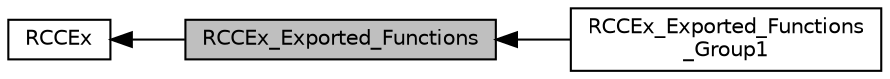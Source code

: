 digraph "RCCEx_Exported_Functions"
{
  edge [fontname="Helvetica",fontsize="10",labelfontname="Helvetica",labelfontsize="10"];
  node [fontname="Helvetica",fontsize="10",shape=box];
  rankdir=LR;
  Node2 [label="RCCEx",height=0.2,width=0.4,color="black", fillcolor="white", style="filled",URL="$group___r_c_c_ex.html",tooltip="RCCEx HAL module driver."];
  Node1 [label="RCCEx_Exported_Functions",height=0.2,width=0.4,color="black", fillcolor="grey75", style="filled", fontcolor="black",tooltip=" "];
  Node3 [label="RCCEx_Exported_Functions\l_Group1",height=0.2,width=0.4,color="black", fillcolor="white", style="filled",URL="$group___r_c_c_ex___exported___functions___group1.html",tooltip=" "];
  Node2->Node1 [shape=plaintext, dir="back", style="solid"];
  Node1->Node3 [shape=plaintext, dir="back", style="solid"];
}
